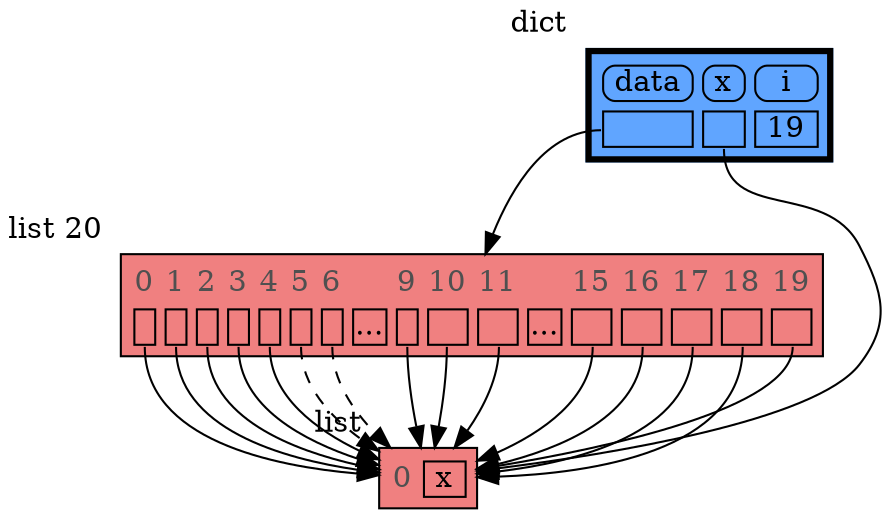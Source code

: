 digraph memory_graph {
	node [shape=plaintext]
	node124956574403392 [label=<
<TABLE BORDER="1" CELLBORDER="1" CELLSPACING="5" CELLPADDING="0" BGCOLOR="lightcoral" PORT="table">
    <TR><TD BORDER="0"><font color="#505050">0</font></TD><TD BORDER="1"> x </TD></TR>
</TABLE>
> xlabel=list]
	node124956574405184 [label=<
<TABLE BORDER="1" CELLBORDER="1" CELLSPACING="5" CELLPADDING="0" BGCOLOR="lightcoral" PORT="table">
    <TR><TD BORDER="0"><font color="#505050">0</font></TD><TD BORDER="0"><font color="#505050">1</font></TD><TD BORDER="0"><font color="#505050">2</font></TD><TD BORDER="0"><font color="#505050">3</font></TD><TD BORDER="0"><font color="#505050">4</font></TD><TD BORDER="0"><font color="#505050">5</font></TD><TD BORDER="0"><font color="#505050">6</font></TD><TD BORDER="0">  </TD><TD BORDER="0"><font color="#505050">9</font></TD><TD BORDER="0"><font color="#505050">10</font></TD><TD BORDER="0"><font color="#505050">11</font></TD><TD BORDER="0">  </TD><TD BORDER="0"><font color="#505050">15</font></TD><TD BORDER="0"><font color="#505050">16</font></TD><TD BORDER="0"><font color="#505050">17</font></TD><TD BORDER="0"><font color="#505050">18</font></TD><TD BORDER="0"><font color="#505050">19</font></TD></TR>
    <TR><TD BORDER="1" PORT="ref0"> </TD><TD BORDER="1" PORT="ref1"> </TD><TD BORDER="1" PORT="ref2"> </TD><TD BORDER="1" PORT="ref3"> </TD><TD BORDER="1" PORT="ref4"> </TD><TD BORDER="1" PORT="ref5"> </TD><TD BORDER="1" PORT="ref6"> </TD><TD BORDER="1" >...</TD><TD BORDER="1" PORT="ref7"> </TD><TD BORDER="1" PORT="ref8"> </TD><TD BORDER="1" PORT="ref9"> </TD><TD BORDER="1" >...</TD><TD BORDER="1" PORT="ref10"> </TD><TD BORDER="1" PORT="ref11"> </TD><TD BORDER="1" PORT="ref12"> </TD><TD BORDER="1" PORT="ref13"> </TD><TD BORDER="1" PORT="ref14"> </TD></TR>
</TABLE>
> xlabel="list 20"]
	node124956574405184:ref0 -> node124956574403392:table [style=solid]
	node124956574405184:ref1 -> node124956574403392:table [style=solid]
	node124956574405184:ref2 -> node124956574403392:table [style=solid]
	node124956574405184:ref3 -> node124956574403392:table [style=solid]
	node124956574405184:ref4 -> node124956574403392:table [style=solid]
	node124956574405184:ref5 -> node124956574403392:table [style=dashed]
	node124956574405184:ref6 -> node124956574403392:table [style=dashed]
	node124956574405184:ref7 -> node124956574403392:table [style=solid]
	node124956574405184:ref8 -> node124956574403392:table [style=solid]
	node124956574405184:ref9 -> node124956574403392:table [style=solid]
	node124956574405184:ref10 -> node124956574403392:table [style=solid]
	node124956574405184:ref11 -> node124956574403392:table [style=solid]
	node124956574405184:ref12 -> node124956574403392:table [style=solid]
	node124956574405184:ref13 -> node124956574403392:table [style=solid]
	node124956574405184:ref14 -> node124956574403392:table [style=solid]
	node124956574719680 [label=<
<TABLE BORDER="3" CELLBORDER="1" CELLSPACING="5" CELLPADDING="0" BGCOLOR="#60a5ff" PORT="table">
    <TR><TD BORDER="1" STYLE="ROUNDED"> data </TD><TD BORDER="1" STYLE="ROUNDED"> x </TD><TD BORDER="1" STYLE="ROUNDED"> i </TD></TR>
    <TR><TD BORDER="1" PORT="ref0"> </TD><TD BORDER="1" PORT="ref1"> </TD><TD BORDER="1"> 19 </TD></TR>
</TABLE>
> xlabel=dict]
	node124956574719680:ref0 -> node124956574405184:table [style=solid]
	node124956574719680:ref1 -> node124956574403392:table [style=solid]
}
